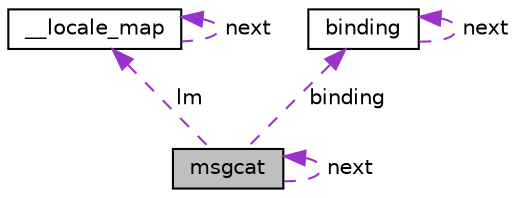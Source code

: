 digraph "msgcat"
{
  edge [fontname="Helvetica",fontsize="10",labelfontname="Helvetica",labelfontsize="10"];
  node [fontname="Helvetica",fontsize="10",shape=record];
  Node1 [label="msgcat",height=0.2,width=0.4,color="black", fillcolor="grey75", style="filled", fontcolor="black"];
  Node1 -> Node1 [dir="back",color="darkorchid3",fontsize="10",style="dashed",label=" next" ,fontname="Helvetica"];
  Node2 -> Node1 [dir="back",color="darkorchid3",fontsize="10",style="dashed",label=" lm" ,fontname="Helvetica"];
  Node2 [label="__locale_map",height=0.2,width=0.4,color="black", fillcolor="white", style="filled",URL="$struct____locale__map.html"];
  Node2 -> Node2 [dir="back",color="darkorchid3",fontsize="10",style="dashed",label=" next" ,fontname="Helvetica"];
  Node3 -> Node1 [dir="back",color="darkorchid3",fontsize="10",style="dashed",label=" binding" ,fontname="Helvetica"];
  Node3 [label="binding",height=0.2,width=0.4,color="black", fillcolor="white", style="filled",URL="$structbinding.html"];
  Node3 -> Node3 [dir="back",color="darkorchid3",fontsize="10",style="dashed",label=" next" ,fontname="Helvetica"];
}
